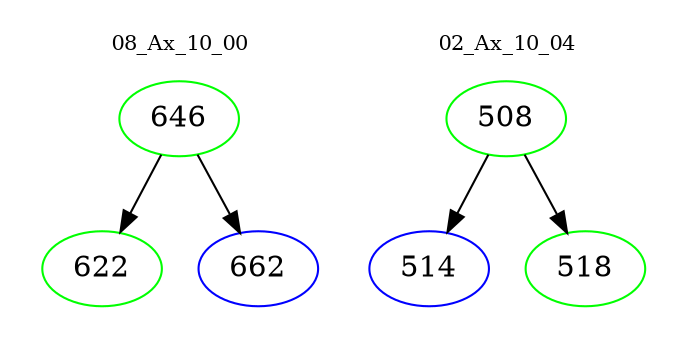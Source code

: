 digraph{
subgraph cluster_0 {
color = white
label = "08_Ax_10_00";
fontsize=10;
T0_646 [label="646", color="green"]
T0_646 -> T0_622 [color="black"]
T0_622 [label="622", color="green"]
T0_646 -> T0_662 [color="black"]
T0_662 [label="662", color="blue"]
}
subgraph cluster_1 {
color = white
label = "02_Ax_10_04";
fontsize=10;
T1_508 [label="508", color="green"]
T1_508 -> T1_514 [color="black"]
T1_514 [label="514", color="blue"]
T1_508 -> T1_518 [color="black"]
T1_518 [label="518", color="green"]
}
}
